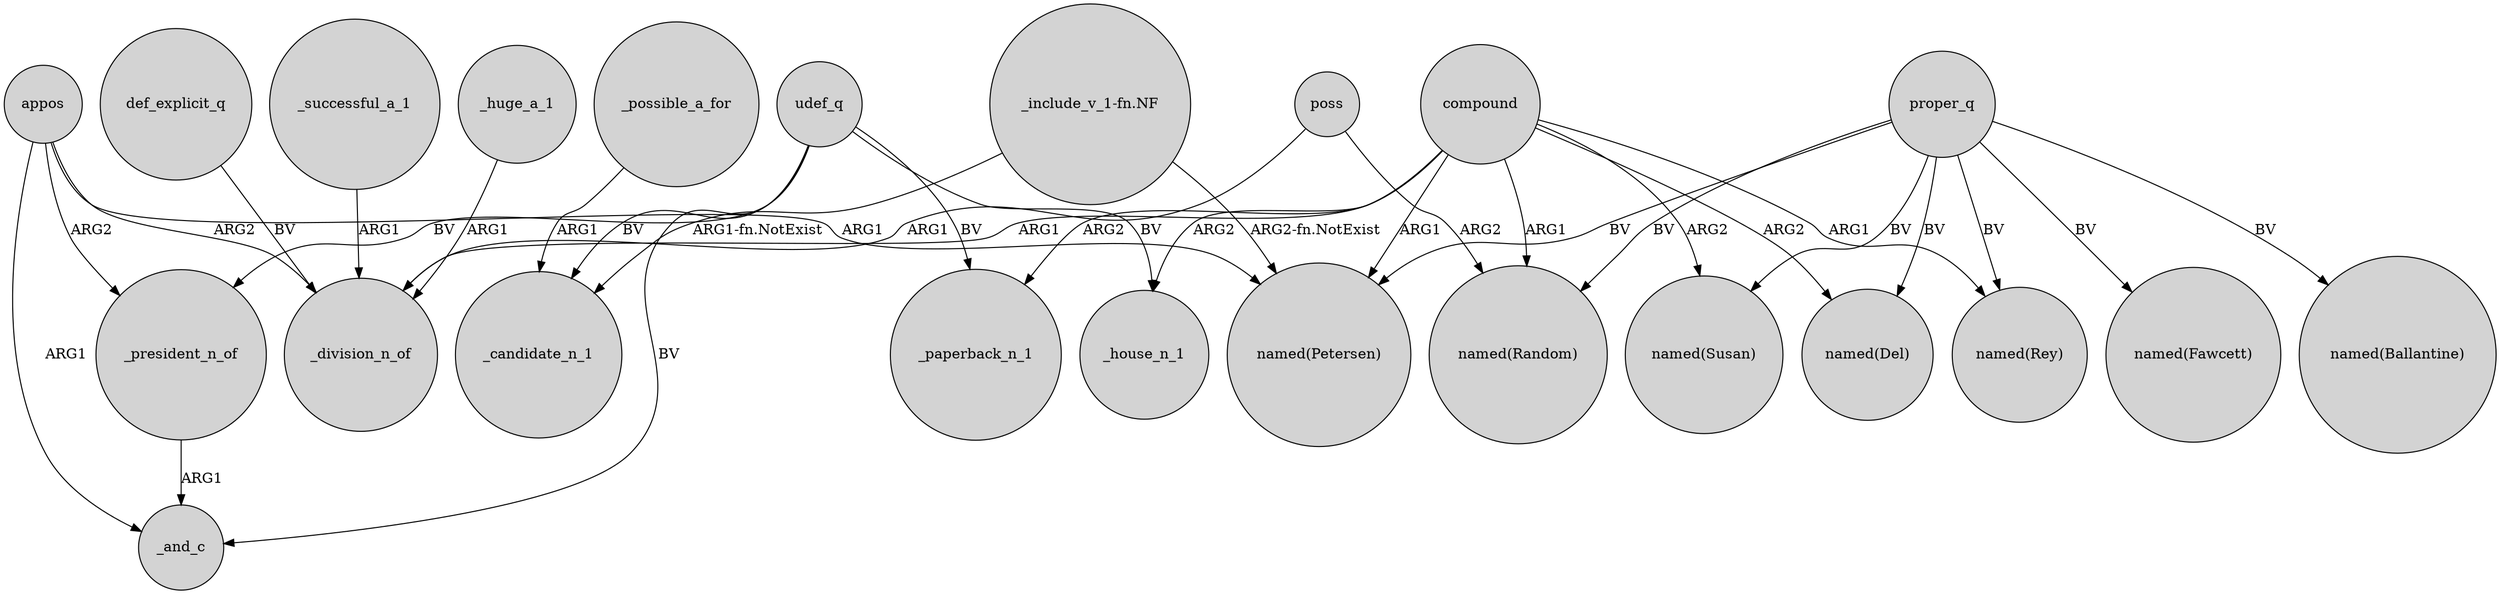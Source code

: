 digraph {
	node [shape=circle style=filled]
	proper_q -> "named(Ballantine)" [label=BV]
	compound -> "named(Petersen)" [label=ARG1]
	appos -> _and_c [label=ARG1]
	appos -> _division_n_of [label=ARG2]
	compound -> _house_n_1 [label=ARG2]
	proper_q -> "named(Susan)" [label=BV]
	poss -> _division_n_of [label=ARG1]
	"_include_v_1-fn.NF" -> _candidate_n_1 [label="ARG1-fn.NotExist"]
	appos -> "named(Petersen)" [label=ARG1]
	compound -> "named(Rey)" [label=ARG1]
	compound -> _paperback_n_1 [label=ARG2]
	udef_q -> _house_n_1 [label=BV]
	"_include_v_1-fn.NF" -> "named(Petersen)" [label="ARG2-fn.NotExist"]
	_possible_a_for -> _candidate_n_1 [label=ARG1]
	def_explicit_q -> _division_n_of [label=BV]
	appos -> _president_n_of [label=ARG2]
	_successful_a_1 -> _division_n_of [label=ARG1]
	proper_q -> "named(Del)" [label=BV]
	_huge_a_1 -> _division_n_of [label=ARG1]
	udef_q -> _president_n_of [label=BV]
	proper_q -> "named(Petersen)" [label=BV]
	compound -> "named(Random)" [label=ARG1]
	compound -> "named(Susan)" [label=ARG2]
	udef_q -> _paperback_n_1 [label=BV]
	proper_q -> "named(Fawcett)" [label=BV]
	compound -> "named(Del)" [label=ARG2]
	compound -> _division_n_of [label=ARG1]
	_president_n_of -> _and_c [label=ARG1]
	udef_q -> _and_c [label=BV]
	poss -> "named(Random)" [label=ARG2]
	proper_q -> "named(Random)" [label=BV]
	udef_q -> _candidate_n_1 [label=BV]
	proper_q -> "named(Rey)" [label=BV]
}
